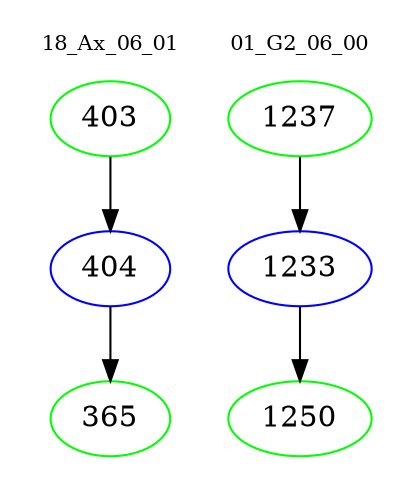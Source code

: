 digraph{
subgraph cluster_0 {
color = white
label = "18_Ax_06_01";
fontsize=10;
T0_403 [label="403", color="green"]
T0_403 -> T0_404 [color="black"]
T0_404 [label="404", color="blue"]
T0_404 -> T0_365 [color="black"]
T0_365 [label="365", color="green"]
}
subgraph cluster_1 {
color = white
label = "01_G2_06_00";
fontsize=10;
T1_1237 [label="1237", color="green"]
T1_1237 -> T1_1233 [color="black"]
T1_1233 [label="1233", color="blue"]
T1_1233 -> T1_1250 [color="black"]
T1_1250 [label="1250", color="green"]
}
}
